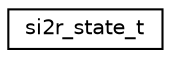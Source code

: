 digraph "Graphical Class Hierarchy"
{
 // LATEX_PDF_SIZE
  edge [fontname="Helvetica",fontsize="10",labelfontname="Helvetica",labelfontsize="10"];
  node [fontname="Helvetica",fontsize="10",shape=record];
  rankdir="LR";
  Node0 [label="si2r_state_t",height=0.2,width=0.4,color="black", fillcolor="white", style="filled",URL="$structsi2r__state__t.html",tooltip="SI2R process state."];
}
